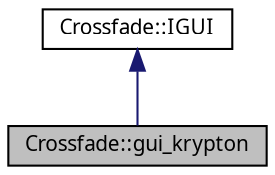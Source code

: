 digraph G
{
  edge [fontname="FreeSans.ttf",fontsize=10,labelfontname="FreeSans.ttf",labelfontsize=10];
  node [fontname="FreeSans.ttf",fontsize=10,shape=record];
  Node1 [label="Crossfade::gui_krypton",height=0.2,width=0.4,color="black", fillcolor="grey75", style="filled" fontcolor="black"];
  Node2 -> Node1 [dir=back,color="midnightblue",fontsize=10,style="solid",fontname="FreeSans.ttf"];
  Node2 [label="Crossfade::IGUI",height=0.2,width=0.4,color="black", fillcolor="white", style="filled",URL="$interface_crossfade_1_1_i_g_u_i.html",tooltip="Interface a Crossfade-GUI class has to implement."];
}
